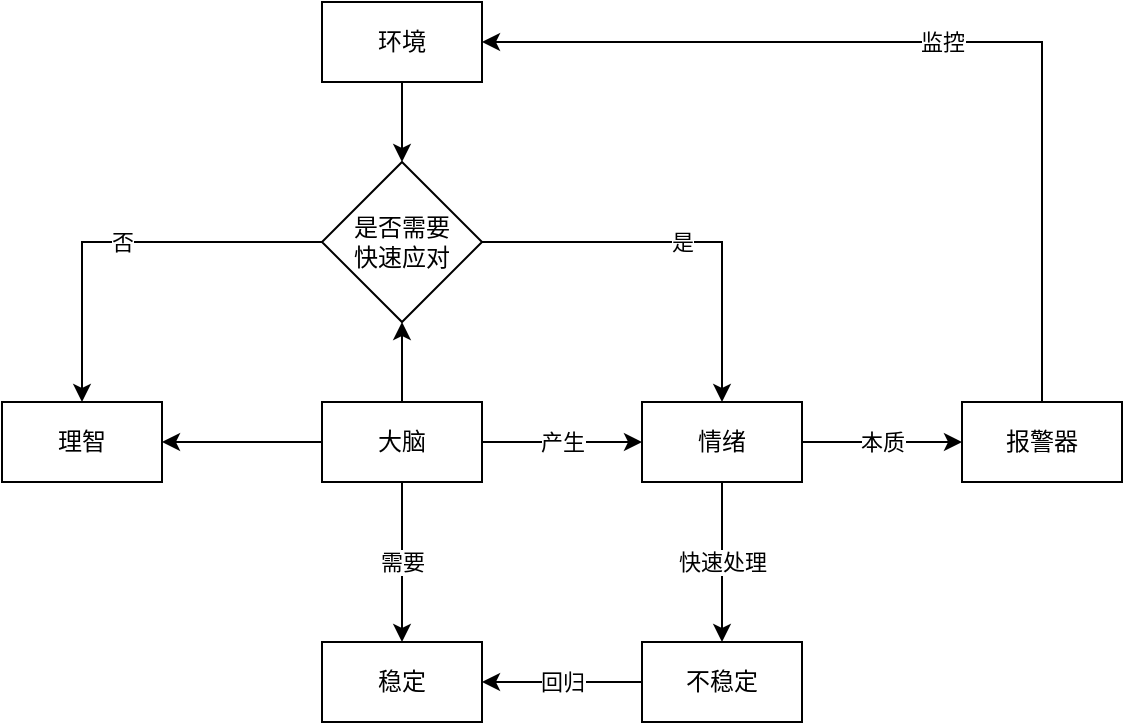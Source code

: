 <mxfile version="23.1.1" type="github">
  <diagram name="第 1 页" id="769Nruec_Y08chpwxp-w">
    <mxGraphModel dx="1434" dy="746" grid="1" gridSize="10" guides="1" tooltips="1" connect="1" arrows="1" fold="1" page="1" pageScale="1" pageWidth="827" pageHeight="1169" math="0" shadow="0">
      <root>
        <mxCell id="0" />
        <mxCell id="1" parent="0" />
        <mxCell id="pS93kYRO29QVI3YdvDil-13" value="" style="edgeStyle=orthogonalEdgeStyle;rounded=0;orthogonalLoop=1;jettySize=auto;html=1;" edge="1" parent="1" source="pS93kYRO29QVI3YdvDil-1" target="pS93kYRO29QVI3YdvDil-12">
          <mxGeometry relative="1" as="geometry" />
        </mxCell>
        <mxCell id="pS93kYRO29QVI3YdvDil-1" value="环境" style="rounded=0;whiteSpace=wrap;html=1;" vertex="1" parent="1">
          <mxGeometry x="240" y="160" width="80" height="40" as="geometry" />
        </mxCell>
        <mxCell id="pS93kYRO29QVI3YdvDil-2" value="理智" style="rounded=0;whiteSpace=wrap;html=1;" vertex="1" parent="1">
          <mxGeometry x="80" y="360" width="80" height="40" as="geometry" />
        </mxCell>
        <mxCell id="pS93kYRO29QVI3YdvDil-7" style="edgeStyle=orthogonalEdgeStyle;rounded=0;orthogonalLoop=1;jettySize=auto;html=1;entryX=1;entryY=0.5;entryDx=0;entryDy=0;" edge="1" parent="1" source="pS93kYRO29QVI3YdvDil-3" target="pS93kYRO29QVI3YdvDil-2">
          <mxGeometry relative="1" as="geometry" />
        </mxCell>
        <mxCell id="pS93kYRO29QVI3YdvDil-8" value="产生" style="edgeStyle=orthogonalEdgeStyle;rounded=0;orthogonalLoop=1;jettySize=auto;html=1;entryX=0;entryY=0.5;entryDx=0;entryDy=0;" edge="1" parent="1" source="pS93kYRO29QVI3YdvDil-3" target="pS93kYRO29QVI3YdvDil-6">
          <mxGeometry relative="1" as="geometry" />
        </mxCell>
        <mxCell id="pS93kYRO29QVI3YdvDil-14" value="" style="edgeStyle=orthogonalEdgeStyle;rounded=0;orthogonalLoop=1;jettySize=auto;html=1;" edge="1" parent="1" source="pS93kYRO29QVI3YdvDil-3" target="pS93kYRO29QVI3YdvDil-12">
          <mxGeometry relative="1" as="geometry" />
        </mxCell>
        <mxCell id="pS93kYRO29QVI3YdvDil-25" value="需要" style="edgeStyle=orthogonalEdgeStyle;rounded=0;orthogonalLoop=1;jettySize=auto;html=1;entryX=0.5;entryY=0;entryDx=0;entryDy=0;" edge="1" parent="1" source="pS93kYRO29QVI3YdvDil-3" target="pS93kYRO29QVI3YdvDil-24">
          <mxGeometry relative="1" as="geometry" />
        </mxCell>
        <mxCell id="pS93kYRO29QVI3YdvDil-3" value="大脑" style="rounded=0;whiteSpace=wrap;html=1;" vertex="1" parent="1">
          <mxGeometry x="240" y="360" width="80" height="40" as="geometry" />
        </mxCell>
        <mxCell id="pS93kYRO29QVI3YdvDil-20" value="本质" style="edgeStyle=orthogonalEdgeStyle;rounded=0;orthogonalLoop=1;jettySize=auto;html=1;entryX=0;entryY=0.5;entryDx=0;entryDy=0;" edge="1" parent="1" source="pS93kYRO29QVI3YdvDil-6" target="pS93kYRO29QVI3YdvDil-19">
          <mxGeometry relative="1" as="geometry" />
        </mxCell>
        <mxCell id="pS93kYRO29QVI3YdvDil-26" value="快速处理" style="edgeStyle=orthogonalEdgeStyle;rounded=0;orthogonalLoop=1;jettySize=auto;html=1;entryX=0.5;entryY=0;entryDx=0;entryDy=0;" edge="1" parent="1" source="pS93kYRO29QVI3YdvDil-6" target="pS93kYRO29QVI3YdvDil-23">
          <mxGeometry relative="1" as="geometry" />
        </mxCell>
        <mxCell id="pS93kYRO29QVI3YdvDil-6" value="情绪" style="rounded=0;whiteSpace=wrap;html=1;" vertex="1" parent="1">
          <mxGeometry x="400" y="360" width="80" height="40" as="geometry" />
        </mxCell>
        <mxCell id="pS93kYRO29QVI3YdvDil-15" value="是" style="edgeStyle=orthogonalEdgeStyle;rounded=0;orthogonalLoop=1;jettySize=auto;html=1;" edge="1" parent="1" source="pS93kYRO29QVI3YdvDil-12" target="pS93kYRO29QVI3YdvDil-6">
          <mxGeometry relative="1" as="geometry" />
        </mxCell>
        <mxCell id="pS93kYRO29QVI3YdvDil-16" value="否" style="edgeStyle=orthogonalEdgeStyle;rounded=0;orthogonalLoop=1;jettySize=auto;html=1;entryX=0.5;entryY=0;entryDx=0;entryDy=0;" edge="1" parent="1" source="pS93kYRO29QVI3YdvDil-12" target="pS93kYRO29QVI3YdvDil-2">
          <mxGeometry relative="1" as="geometry" />
        </mxCell>
        <mxCell id="pS93kYRO29QVI3YdvDil-12" value="是否需要&lt;br&gt;快速应对" style="rhombus;whiteSpace=wrap;html=1;" vertex="1" parent="1">
          <mxGeometry x="240" y="240" width="80" height="80" as="geometry" />
        </mxCell>
        <mxCell id="pS93kYRO29QVI3YdvDil-21" value="监控" style="edgeStyle=orthogonalEdgeStyle;rounded=0;orthogonalLoop=1;jettySize=auto;html=1;entryX=1;entryY=0.5;entryDx=0;entryDy=0;" edge="1" parent="1" source="pS93kYRO29QVI3YdvDil-19" target="pS93kYRO29QVI3YdvDil-1">
          <mxGeometry relative="1" as="geometry">
            <Array as="points">
              <mxPoint x="600" y="180" />
            </Array>
          </mxGeometry>
        </mxCell>
        <mxCell id="pS93kYRO29QVI3YdvDil-19" value="报警器" style="rounded=0;whiteSpace=wrap;html=1;" vertex="1" parent="1">
          <mxGeometry x="560" y="360" width="80" height="40" as="geometry" />
        </mxCell>
        <mxCell id="pS93kYRO29QVI3YdvDil-27" value="回归" style="edgeStyle=orthogonalEdgeStyle;rounded=0;orthogonalLoop=1;jettySize=auto;html=1;" edge="1" parent="1" source="pS93kYRO29QVI3YdvDil-23" target="pS93kYRO29QVI3YdvDil-24">
          <mxGeometry relative="1" as="geometry" />
        </mxCell>
        <mxCell id="pS93kYRO29QVI3YdvDil-23" value="不稳定" style="rounded=0;whiteSpace=wrap;html=1;" vertex="1" parent="1">
          <mxGeometry x="400" y="480" width="80" height="40" as="geometry" />
        </mxCell>
        <mxCell id="pS93kYRO29QVI3YdvDil-24" value="稳定" style="rounded=0;whiteSpace=wrap;html=1;" vertex="1" parent="1">
          <mxGeometry x="240" y="480" width="80" height="40" as="geometry" />
        </mxCell>
      </root>
    </mxGraphModel>
  </diagram>
</mxfile>
